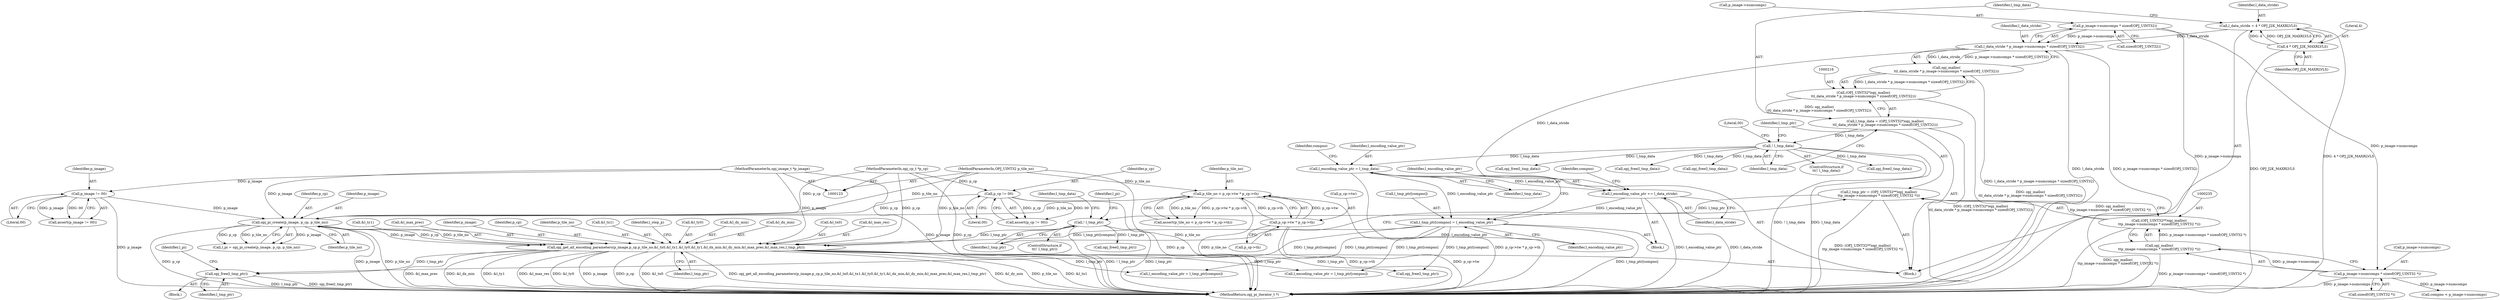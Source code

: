 digraph "0_openjpeg_ef01f18dfc6780b776d0674ed3e7415c6ef54d24@pointer" {
"1000374" [label="(Call,opj_free(l_tmp_ptr))"];
"1000290" [label="(Call,opj_get_all_encoding_parameters(p_image,p_cp,p_tile_no,&l_tx0,&l_tx1,&l_ty0,&l_ty1,&l_dx_min,&l_dy_min,&l_max_prec,&l_max_res,l_tmp_ptr))"];
"1000253" [label="(Call,opj_pi_create(p_image, p_cp, p_tile_no))"];
"1000180" [label="(Call,p_image != 00)"];
"1000124" [label="(MethodParameterIn,opj_image_t *p_image)"];
"1000176" [label="(Call,p_cp != 00)"];
"1000125" [label="(MethodParameterIn,opj_cp_t *p_cp)"];
"1000184" [label="(Call,p_tile_no < p_cp->tw * p_cp->th)"];
"1000126" [label="(MethodParameterIn,OPJ_UINT32 p_tile_no)"];
"1000186" [label="(Call,p_cp->tw * p_cp->th)"];
"1000244" [label="(Call,! l_tmp_ptr)"];
"1000232" [label="(Call,l_tmp_ptr = (OPJ_UINT32**)opj_malloc(\n\t\tp_image->numcomps * sizeof(OPJ_UINT32 *)))"];
"1000234" [label="(Call,(OPJ_UINT32**)opj_malloc(\n\t\tp_image->numcomps * sizeof(OPJ_UINT32 *)))"];
"1000236" [label="(Call,opj_malloc(\n\t\tp_image->numcomps * sizeof(OPJ_UINT32 *)))"];
"1000237" [label="(Call,p_image->numcomps * sizeof(OPJ_UINT32 *))"];
"1000220" [label="(Call,p_image->numcomps * sizeof(OPJ_UINT32))"];
"1000282" [label="(Call,l_tmp_ptr[compno] = l_encoding_value_ptr)"];
"1000267" [label="(Call,l_encoding_value_ptr = l_tmp_data)"];
"1000227" [label="(Call,! l_tmp_data)"];
"1000213" [label="(Call,l_tmp_data = (OPJ_UINT32*)opj_malloc(\n\t\tl_data_stride * p_image->numcomps * sizeof(OPJ_UINT32)))"];
"1000215" [label="(Call,(OPJ_UINT32*)opj_malloc(\n\t\tl_data_stride * p_image->numcomps * sizeof(OPJ_UINT32)))"];
"1000217" [label="(Call,opj_malloc(\n\t\tl_data_stride * p_image->numcomps * sizeof(OPJ_UINT32)))"];
"1000218" [label="(Call,l_data_stride * p_image->numcomps * sizeof(OPJ_UINT32))"];
"1000208" [label="(Call,l_data_stride = 4 * OPJ_J2K_MAXRLVLS)"];
"1000210" [label="(Call,4 * OPJ_J2K_MAXRLVLS)"];
"1000287" [label="(Call,l_encoding_value_ptr += l_data_stride)"];
"1000182" [label="(Literal,00)"];
"1000208" [label="(Call,l_data_stride = 4 * OPJ_J2K_MAXRLVLS)"];
"1000212" [label="(Identifier,OPJ_J2K_MAXRLVLS)"];
"1000288" [label="(Identifier,l_encoding_value_ptr)"];
"1000282" [label="(Call,l_tmp_ptr[compno] = l_encoding_value_ptr)"];
"1000210" [label="(Call,4 * OPJ_J2K_MAXRLVLS)"];
"1000294" [label="(Call,&l_tx0)"];
"1000236" [label="(Call,opj_malloc(\n\t\tp_image->numcomps * sizeof(OPJ_UINT32 *)))"];
"1000127" [label="(Block,)"];
"1000190" [label="(Call,p_cp->th)"];
"1000308" [label="(Call,&l_max_res)"];
"1000211" [label="(Literal,4)"];
"1000300" [label="(Call,&l_ty1)"];
"1000253" [label="(Call,opj_pi_create(p_image, p_cp, p_tile_no))"];
"1000217" [label="(Call,opj_malloc(\n\t\tl_data_stride * p_image->numcomps * sizeof(OPJ_UINT32)))"];
"1000234" [label="(Call,(OPJ_UINT32**)opj_malloc(\n\t\tp_image->numcomps * sizeof(OPJ_UINT32 *)))"];
"1000371" [label="(Block,)"];
"1000177" [label="(Identifier,p_cp)"];
"1000251" [label="(Call,l_pi = opj_pi_create(p_image, p_cp, p_tile_no))"];
"1000238" [label="(Call,p_image->numcomps)"];
"1000241" [label="(Call,sizeof(OPJ_UINT32 *))"];
"1000232" [label="(Call,l_tmp_ptr = (OPJ_UINT32**)opj_malloc(\n\t\tp_image->numcomps * sizeof(OPJ_UINT32 *)))"];
"1000269" [label="(Identifier,l_tmp_data)"];
"1000184" [label="(Call,p_tile_no < p_cp->tw * p_cp->th)"];
"1000214" [label="(Identifier,l_tmp_data)"];
"1000261" [label="(Call,opj_free(l_tmp_data))"];
"1000233" [label="(Identifier,l_tmp_ptr)"];
"1000306" [label="(Call,&l_max_prec)"];
"1000713" [label="(MethodReturn,opj_pi_iterator_t *)"];
"1000280" [label="(Identifier,compno)"];
"1000231" [label="(Literal,00)"];
"1000248" [label="(Identifier,l_tmp_data)"];
"1000375" [label="(Identifier,l_tmp_ptr)"];
"1000684" [label="(Call,opj_free(l_tmp_data))"];
"1000377" [label="(Identifier,l_pi)"];
"1000268" [label="(Identifier,l_encoding_value_ptr)"];
"1000221" [label="(Call,p_image->numcomps)"];
"1000125" [label="(MethodParameterIn,opj_cp_t *p_cp)"];
"1000310" [label="(Identifier,l_tmp_ptr)"];
"1000286" [label="(Identifier,l_encoding_value_ptr)"];
"1000290" [label="(Call,opj_get_all_encoding_parameters(p_image,p_cp,p_tile_no,&l_tx0,&l_tx1,&l_ty0,&l_ty1,&l_dx_min,&l_dy_min,&l_max_prec,&l_max_res,l_tmp_ptr))"];
"1000179" [label="(Call,assert(p_image != 00))"];
"1000291" [label="(Identifier,p_image)"];
"1000220" [label="(Call,p_image->numcomps * sizeof(OPJ_UINT32))"];
"1000263" [label="(Call,opj_free(l_tmp_ptr))"];
"1000252" [label="(Identifier,l_pi)"];
"1000281" [label="(Block,)"];
"1000124" [label="(MethodParameterIn,opj_image_t *p_image)"];
"1000289" [label="(Identifier,l_data_stride)"];
"1000215" [label="(Call,(OPJ_UINT32*)opj_malloc(\n\t\tl_data_stride * p_image->numcomps * sizeof(OPJ_UINT32)))"];
"1000256" [label="(Identifier,p_tile_no)"];
"1000126" [label="(MethodParameterIn,OPJ_UINT32 p_tile_no)"];
"1000292" [label="(Identifier,p_cp)"];
"1000454" [label="(Call,l_encoding_value_ptr = l_tmp_ptr[compno])"];
"1000219" [label="(Identifier,l_data_stride)"];
"1000293" [label="(Identifier,p_tile_no)"];
"1000287" [label="(Call,l_encoding_value_ptr += l_data_stride)"];
"1000296" [label="(Call,&l_tx1)"];
"1000244" [label="(Call,! l_tmp_ptr)"];
"1000183" [label="(Call,assert(p_tile_no < p_cp->tw * p_cp->th))"];
"1000372" [label="(Call,opj_free(l_tmp_data))"];
"1000312" [label="(Identifier,l_step_p)"];
"1000185" [label="(Identifier,p_tile_no)"];
"1000298" [label="(Call,&l_ty0)"];
"1000274" [label="(Call,compno < p_image->numcomps)"];
"1000209" [label="(Identifier,l_data_stride)"];
"1000304" [label="(Call,&l_dy_min)"];
"1000267" [label="(Call,l_encoding_value_ptr = l_tmp_data)"];
"1000227" [label="(Call,! l_tmp_data)"];
"1000606" [label="(Call,l_encoding_value_ptr = l_tmp_ptr[compno])"];
"1000178" [label="(Literal,00)"];
"1000283" [label="(Call,l_tmp_ptr[compno])"];
"1000689" [label="(Call,opj_free(l_tmp_ptr))"];
"1000224" [label="(Call,sizeof(OPJ_UINT32))"];
"1000247" [label="(Call,opj_free(l_tmp_data))"];
"1000255" [label="(Identifier,p_cp)"];
"1000374" [label="(Call,opj_free(l_tmp_ptr))"];
"1000175" [label="(Call,assert(p_cp != 00))"];
"1000218" [label="(Call,l_data_stride * p_image->numcomps * sizeof(OPJ_UINT32))"];
"1000228" [label="(Identifier,l_tmp_data)"];
"1000213" [label="(Call,l_tmp_data = (OPJ_UINT32*)opj_malloc(\n\t\tl_data_stride * p_image->numcomps * sizeof(OPJ_UINT32)))"];
"1000187" [label="(Call,p_cp->tw)"];
"1000302" [label="(Call,&l_dx_min)"];
"1000254" [label="(Identifier,p_image)"];
"1000237" [label="(Call,p_image->numcomps * sizeof(OPJ_UINT32 *))"];
"1000176" [label="(Call,p_cp != 00)"];
"1000272" [label="(Identifier,compno)"];
"1000245" [label="(Identifier,l_tmp_ptr)"];
"1000180" [label="(Call,p_image != 00)"];
"1000243" [label="(ControlStructure,if\n\t\t(! l_tmp_ptr))"];
"1000181" [label="(Identifier,p_image)"];
"1000226" [label="(ControlStructure,if\n\t\t(! l_tmp_data))"];
"1000186" [label="(Call,p_cp->tw * p_cp->th)"];
"1000374" -> "1000371"  [label="AST: "];
"1000374" -> "1000375"  [label="CFG: "];
"1000375" -> "1000374"  [label="AST: "];
"1000377" -> "1000374"  [label="CFG: "];
"1000374" -> "1000713"  [label="DDG: l_tmp_ptr"];
"1000374" -> "1000713"  [label="DDG: opj_free(l_tmp_ptr)"];
"1000290" -> "1000374"  [label="DDG: l_tmp_ptr"];
"1000282" -> "1000374"  [label="DDG: l_tmp_ptr[compno]"];
"1000290" -> "1000127"  [label="AST: "];
"1000290" -> "1000310"  [label="CFG: "];
"1000291" -> "1000290"  [label="AST: "];
"1000292" -> "1000290"  [label="AST: "];
"1000293" -> "1000290"  [label="AST: "];
"1000294" -> "1000290"  [label="AST: "];
"1000296" -> "1000290"  [label="AST: "];
"1000298" -> "1000290"  [label="AST: "];
"1000300" -> "1000290"  [label="AST: "];
"1000302" -> "1000290"  [label="AST: "];
"1000304" -> "1000290"  [label="AST: "];
"1000306" -> "1000290"  [label="AST: "];
"1000308" -> "1000290"  [label="AST: "];
"1000310" -> "1000290"  [label="AST: "];
"1000312" -> "1000290"  [label="CFG: "];
"1000290" -> "1000713"  [label="DDG: &l_ty0"];
"1000290" -> "1000713"  [label="DDG: p_image"];
"1000290" -> "1000713"  [label="DDG: p_cp"];
"1000290" -> "1000713"  [label="DDG: &l_tx0"];
"1000290" -> "1000713"  [label="DDG: opj_get_all_encoding_parameters(p_image,p_cp,p_tile_no,&l_tx0,&l_tx1,&l_ty0,&l_ty1,&l_dx_min,&l_dy_min,&l_max_prec,&l_max_res,l_tmp_ptr)"];
"1000290" -> "1000713"  [label="DDG: &l_dy_min"];
"1000290" -> "1000713"  [label="DDG: p_tile_no"];
"1000290" -> "1000713"  [label="DDG: &l_tx1"];
"1000290" -> "1000713"  [label="DDG: &l_max_prec"];
"1000290" -> "1000713"  [label="DDG: &l_dx_min"];
"1000290" -> "1000713"  [label="DDG: &l_ty1"];
"1000290" -> "1000713"  [label="DDG: &l_max_res"];
"1000253" -> "1000290"  [label="DDG: p_image"];
"1000253" -> "1000290"  [label="DDG: p_cp"];
"1000253" -> "1000290"  [label="DDG: p_tile_no"];
"1000124" -> "1000290"  [label="DDG: p_image"];
"1000125" -> "1000290"  [label="DDG: p_cp"];
"1000126" -> "1000290"  [label="DDG: p_tile_no"];
"1000244" -> "1000290"  [label="DDG: l_tmp_ptr"];
"1000282" -> "1000290"  [label="DDG: l_tmp_ptr[compno]"];
"1000290" -> "1000454"  [label="DDG: l_tmp_ptr"];
"1000290" -> "1000606"  [label="DDG: l_tmp_ptr"];
"1000290" -> "1000689"  [label="DDG: l_tmp_ptr"];
"1000253" -> "1000251"  [label="AST: "];
"1000253" -> "1000256"  [label="CFG: "];
"1000254" -> "1000253"  [label="AST: "];
"1000255" -> "1000253"  [label="AST: "];
"1000256" -> "1000253"  [label="AST: "];
"1000251" -> "1000253"  [label="CFG: "];
"1000253" -> "1000713"  [label="DDG: p_cp"];
"1000253" -> "1000713"  [label="DDG: p_image"];
"1000253" -> "1000713"  [label="DDG: p_tile_no"];
"1000253" -> "1000251"  [label="DDG: p_image"];
"1000253" -> "1000251"  [label="DDG: p_cp"];
"1000253" -> "1000251"  [label="DDG: p_tile_no"];
"1000180" -> "1000253"  [label="DDG: p_image"];
"1000124" -> "1000253"  [label="DDG: p_image"];
"1000176" -> "1000253"  [label="DDG: p_cp"];
"1000125" -> "1000253"  [label="DDG: p_cp"];
"1000184" -> "1000253"  [label="DDG: p_tile_no"];
"1000126" -> "1000253"  [label="DDG: p_tile_no"];
"1000180" -> "1000179"  [label="AST: "];
"1000180" -> "1000182"  [label="CFG: "];
"1000181" -> "1000180"  [label="AST: "];
"1000182" -> "1000180"  [label="AST: "];
"1000179" -> "1000180"  [label="CFG: "];
"1000180" -> "1000713"  [label="DDG: p_image"];
"1000180" -> "1000179"  [label="DDG: p_image"];
"1000180" -> "1000179"  [label="DDG: 00"];
"1000124" -> "1000180"  [label="DDG: p_image"];
"1000124" -> "1000123"  [label="AST: "];
"1000124" -> "1000713"  [label="DDG: p_image"];
"1000176" -> "1000175"  [label="AST: "];
"1000176" -> "1000178"  [label="CFG: "];
"1000177" -> "1000176"  [label="AST: "];
"1000178" -> "1000176"  [label="AST: "];
"1000175" -> "1000176"  [label="CFG: "];
"1000176" -> "1000713"  [label="DDG: p_cp"];
"1000176" -> "1000175"  [label="DDG: p_cp"];
"1000176" -> "1000175"  [label="DDG: 00"];
"1000125" -> "1000176"  [label="DDG: p_cp"];
"1000125" -> "1000123"  [label="AST: "];
"1000125" -> "1000713"  [label="DDG: p_cp"];
"1000184" -> "1000183"  [label="AST: "];
"1000184" -> "1000186"  [label="CFG: "];
"1000185" -> "1000184"  [label="AST: "];
"1000186" -> "1000184"  [label="AST: "];
"1000183" -> "1000184"  [label="CFG: "];
"1000184" -> "1000713"  [label="DDG: p_cp->tw * p_cp->th"];
"1000184" -> "1000713"  [label="DDG: p_tile_no"];
"1000184" -> "1000183"  [label="DDG: p_tile_no"];
"1000184" -> "1000183"  [label="DDG: p_cp->tw * p_cp->th"];
"1000126" -> "1000184"  [label="DDG: p_tile_no"];
"1000186" -> "1000184"  [label="DDG: p_cp->tw"];
"1000186" -> "1000184"  [label="DDG: p_cp->th"];
"1000126" -> "1000123"  [label="AST: "];
"1000126" -> "1000713"  [label="DDG: p_tile_no"];
"1000186" -> "1000190"  [label="CFG: "];
"1000187" -> "1000186"  [label="AST: "];
"1000190" -> "1000186"  [label="AST: "];
"1000186" -> "1000713"  [label="DDG: p_cp->tw"];
"1000186" -> "1000713"  [label="DDG: p_cp->th"];
"1000244" -> "1000243"  [label="AST: "];
"1000244" -> "1000245"  [label="CFG: "];
"1000245" -> "1000244"  [label="AST: "];
"1000248" -> "1000244"  [label="CFG: "];
"1000252" -> "1000244"  [label="CFG: "];
"1000244" -> "1000713"  [label="DDG: ! l_tmp_ptr"];
"1000244" -> "1000713"  [label="DDG: l_tmp_ptr"];
"1000232" -> "1000244"  [label="DDG: l_tmp_ptr"];
"1000244" -> "1000263"  [label="DDG: l_tmp_ptr"];
"1000232" -> "1000127"  [label="AST: "];
"1000232" -> "1000234"  [label="CFG: "];
"1000233" -> "1000232"  [label="AST: "];
"1000234" -> "1000232"  [label="AST: "];
"1000245" -> "1000232"  [label="CFG: "];
"1000232" -> "1000713"  [label="DDG: (OPJ_UINT32**)opj_malloc(\n\t\tp_image->numcomps * sizeof(OPJ_UINT32 *))"];
"1000234" -> "1000232"  [label="DDG: opj_malloc(\n\t\tp_image->numcomps * sizeof(OPJ_UINT32 *))"];
"1000234" -> "1000236"  [label="CFG: "];
"1000235" -> "1000234"  [label="AST: "];
"1000236" -> "1000234"  [label="AST: "];
"1000234" -> "1000713"  [label="DDG: opj_malloc(\n\t\tp_image->numcomps * sizeof(OPJ_UINT32 *))"];
"1000236" -> "1000234"  [label="DDG: p_image->numcomps * sizeof(OPJ_UINT32 *)"];
"1000236" -> "1000237"  [label="CFG: "];
"1000237" -> "1000236"  [label="AST: "];
"1000236" -> "1000713"  [label="DDG: p_image->numcomps * sizeof(OPJ_UINT32 *)"];
"1000237" -> "1000236"  [label="DDG: p_image->numcomps"];
"1000237" -> "1000241"  [label="CFG: "];
"1000238" -> "1000237"  [label="AST: "];
"1000241" -> "1000237"  [label="AST: "];
"1000237" -> "1000713"  [label="DDG: p_image->numcomps"];
"1000220" -> "1000237"  [label="DDG: p_image->numcomps"];
"1000237" -> "1000274"  [label="DDG: p_image->numcomps"];
"1000220" -> "1000218"  [label="AST: "];
"1000220" -> "1000224"  [label="CFG: "];
"1000221" -> "1000220"  [label="AST: "];
"1000224" -> "1000220"  [label="AST: "];
"1000218" -> "1000220"  [label="CFG: "];
"1000220" -> "1000713"  [label="DDG: p_image->numcomps"];
"1000220" -> "1000218"  [label="DDG: p_image->numcomps"];
"1000282" -> "1000281"  [label="AST: "];
"1000282" -> "1000286"  [label="CFG: "];
"1000283" -> "1000282"  [label="AST: "];
"1000286" -> "1000282"  [label="AST: "];
"1000288" -> "1000282"  [label="CFG: "];
"1000282" -> "1000713"  [label="DDG: l_tmp_ptr[compno]"];
"1000267" -> "1000282"  [label="DDG: l_encoding_value_ptr"];
"1000287" -> "1000282"  [label="DDG: l_encoding_value_ptr"];
"1000282" -> "1000454"  [label="DDG: l_tmp_ptr[compno]"];
"1000282" -> "1000606"  [label="DDG: l_tmp_ptr[compno]"];
"1000282" -> "1000689"  [label="DDG: l_tmp_ptr[compno]"];
"1000267" -> "1000127"  [label="AST: "];
"1000267" -> "1000269"  [label="CFG: "];
"1000268" -> "1000267"  [label="AST: "];
"1000269" -> "1000267"  [label="AST: "];
"1000272" -> "1000267"  [label="CFG: "];
"1000267" -> "1000713"  [label="DDG: l_encoding_value_ptr"];
"1000227" -> "1000267"  [label="DDG: l_tmp_data"];
"1000267" -> "1000287"  [label="DDG: l_encoding_value_ptr"];
"1000227" -> "1000226"  [label="AST: "];
"1000227" -> "1000228"  [label="CFG: "];
"1000228" -> "1000227"  [label="AST: "];
"1000231" -> "1000227"  [label="CFG: "];
"1000233" -> "1000227"  [label="CFG: "];
"1000227" -> "1000713"  [label="DDG: ! l_tmp_data"];
"1000227" -> "1000713"  [label="DDG: l_tmp_data"];
"1000213" -> "1000227"  [label="DDG: l_tmp_data"];
"1000227" -> "1000247"  [label="DDG: l_tmp_data"];
"1000227" -> "1000261"  [label="DDG: l_tmp_data"];
"1000227" -> "1000372"  [label="DDG: l_tmp_data"];
"1000227" -> "1000684"  [label="DDG: l_tmp_data"];
"1000213" -> "1000127"  [label="AST: "];
"1000213" -> "1000215"  [label="CFG: "];
"1000214" -> "1000213"  [label="AST: "];
"1000215" -> "1000213"  [label="AST: "];
"1000228" -> "1000213"  [label="CFG: "];
"1000213" -> "1000713"  [label="DDG: (OPJ_UINT32*)opj_malloc(\n\t\tl_data_stride * p_image->numcomps * sizeof(OPJ_UINT32))"];
"1000215" -> "1000213"  [label="DDG: opj_malloc(\n\t\tl_data_stride * p_image->numcomps * sizeof(OPJ_UINT32))"];
"1000215" -> "1000217"  [label="CFG: "];
"1000216" -> "1000215"  [label="AST: "];
"1000217" -> "1000215"  [label="AST: "];
"1000215" -> "1000713"  [label="DDG: opj_malloc(\n\t\tl_data_stride * p_image->numcomps * sizeof(OPJ_UINT32))"];
"1000217" -> "1000215"  [label="DDG: l_data_stride * p_image->numcomps * sizeof(OPJ_UINT32)"];
"1000217" -> "1000218"  [label="CFG: "];
"1000218" -> "1000217"  [label="AST: "];
"1000217" -> "1000713"  [label="DDG: l_data_stride * p_image->numcomps * sizeof(OPJ_UINT32)"];
"1000218" -> "1000217"  [label="DDG: l_data_stride"];
"1000218" -> "1000217"  [label="DDG: p_image->numcomps * sizeof(OPJ_UINT32)"];
"1000219" -> "1000218"  [label="AST: "];
"1000218" -> "1000713"  [label="DDG: l_data_stride"];
"1000218" -> "1000713"  [label="DDG: p_image->numcomps * sizeof(OPJ_UINT32)"];
"1000208" -> "1000218"  [label="DDG: l_data_stride"];
"1000218" -> "1000287"  [label="DDG: l_data_stride"];
"1000208" -> "1000127"  [label="AST: "];
"1000208" -> "1000210"  [label="CFG: "];
"1000209" -> "1000208"  [label="AST: "];
"1000210" -> "1000208"  [label="AST: "];
"1000214" -> "1000208"  [label="CFG: "];
"1000208" -> "1000713"  [label="DDG: 4 * OPJ_J2K_MAXRLVLS"];
"1000210" -> "1000208"  [label="DDG: 4"];
"1000210" -> "1000208"  [label="DDG: OPJ_J2K_MAXRLVLS"];
"1000210" -> "1000212"  [label="CFG: "];
"1000211" -> "1000210"  [label="AST: "];
"1000212" -> "1000210"  [label="AST: "];
"1000210" -> "1000713"  [label="DDG: OPJ_J2K_MAXRLVLS"];
"1000287" -> "1000281"  [label="AST: "];
"1000287" -> "1000289"  [label="CFG: "];
"1000288" -> "1000287"  [label="AST: "];
"1000289" -> "1000287"  [label="AST: "];
"1000280" -> "1000287"  [label="CFG: "];
"1000287" -> "1000713"  [label="DDG: l_data_stride"];
"1000287" -> "1000713"  [label="DDG: l_encoding_value_ptr"];
}
